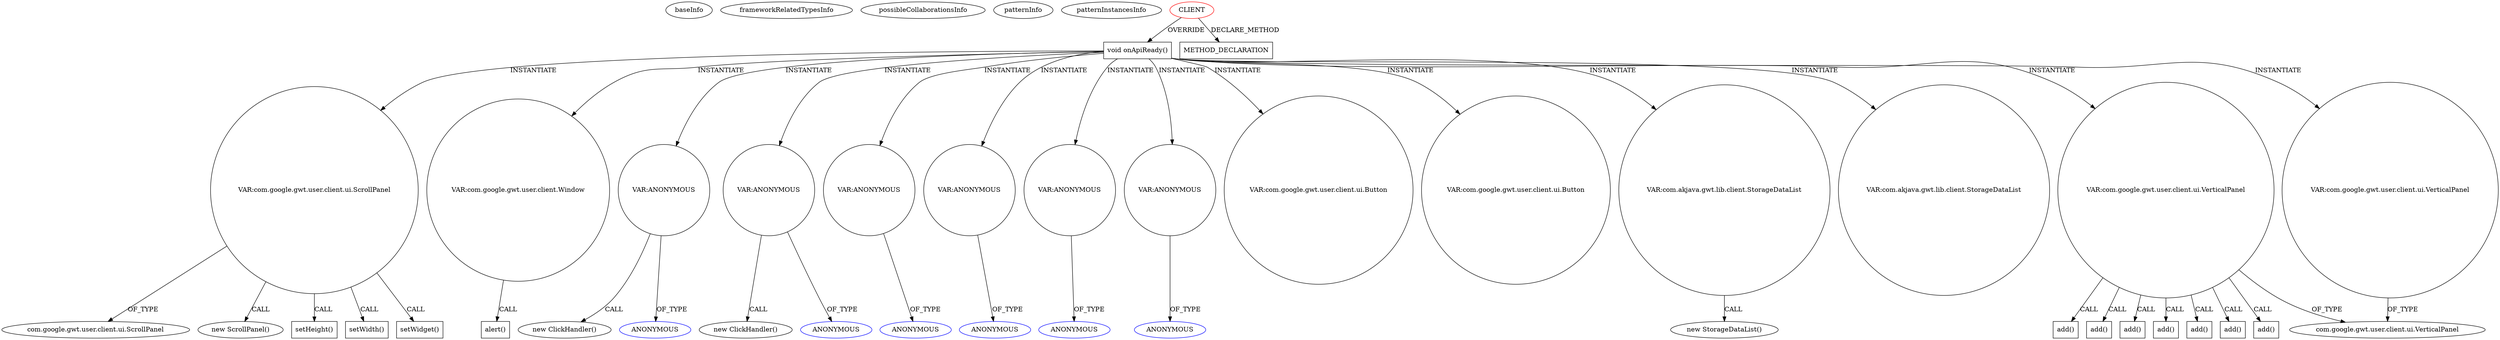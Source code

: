 digraph {
baseInfo[graphId=1623,category="pattern",isAnonymous=false,possibleRelation=false]
frameworkRelatedTypesInfo[]
possibleCollaborationsInfo[]
patternInfo[frequency=2.0,patternRootClient=0]
patternInstancesInfo[0="akjava-GWT-Hangouts~/akjava-GWT-Hangouts/GWT-Hangouts-master/apps/sound-player/src/com/akjava/gwt/hangout/soundplayer/client/HangoutSoundPlayer.java~HangoutSoundPlayer~561",1="akjava-GWT-Hangouts~/akjava-GWT-Hangouts/GWT-Hangouts-master/apps/easyoverlay/src/com/akjava/gwt/hangout/easyoverlay/client/EasyOverlay.java~EasyOverlay~492"]
257[label="new ScrollPanel()",vertexType="CONSTRUCTOR_CALL",isFrameworkType=false]
258[label="VAR:com.google.gwt.user.client.ui.ScrollPanel",vertexType="VARIABLE_EXPRESION",isFrameworkType=false,shape=circle]
261[label="setHeight()",vertexType="INSIDE_CALL",isFrameworkType=false,shape=box]
263[label="setWidth()",vertexType="INSIDE_CALL",isFrameworkType=false,shape=box]
273[label="setWidget()",vertexType="INSIDE_CALL",isFrameworkType=false,shape=box]
55[label="com.google.gwt.user.client.ui.ScrollPanel",vertexType="FRAMEWORK_CLASS_TYPE",isFrameworkType=false]
10[label="void onApiReady()",vertexType="OVERRIDING_METHOD_DECLARATION",isFrameworkType=false,shape=box]
0[label="CLIENT",vertexType="ROOT_CLIENT_CLASS_DECLARATION",isFrameworkType=false,color=red]
206[label="VAR:com.google.gwt.user.client.Window",vertexType="VARIABLE_EXPRESION",isFrameworkType=false,shape=circle]
201[label="VAR:ANONYMOUS",vertexType="VARIABLE_EXPRESION",isFrameworkType=false,shape=circle]
200[label="new ClickHandler()",vertexType="CONSTRUCTOR_CALL",isFrameworkType=false]
246[label="VAR:ANONYMOUS",vertexType="VARIABLE_EXPRESION",isFrameworkType=false,shape=circle]
245[label="new ClickHandler()",vertexType="CONSTRUCTOR_CALL",isFrameworkType=false]
38[label="VAR:ANONYMOUS",vertexType="VARIABLE_EXPRESION",isFrameworkType=false,shape=circle]
105[label="VAR:ANONYMOUS",vertexType="VARIABLE_EXPRESION",isFrameworkType=false,shape=circle]
121[label="VAR:ANONYMOUS",vertexType="VARIABLE_EXPRESION",isFrameworkType=false,shape=circle]
316[label="VAR:ANONYMOUS",vertexType="VARIABLE_EXPRESION",isFrameworkType=false,shape=circle]
239[label="VAR:com.google.gwt.user.client.ui.Button",vertexType="VARIABLE_EXPRESION",isFrameworkType=false,shape=circle]
194[label="VAR:com.google.gwt.user.client.ui.Button",vertexType="VARIABLE_EXPRESION",isFrameworkType=false,shape=circle]
207[label="alert()",vertexType="INSIDE_CALL",isFrameworkType=false,shape=box]
351[label="METHOD_DECLARATION",vertexType="CLIENT_METHOD_DECLARATION",isFrameworkType=false,shape=box]
106[label="ANONYMOUS",vertexType="REFERENCE_ANONYMOUS_DECLARATION",isFrameworkType=false,color=blue]
39[label="ANONYMOUS",vertexType="REFERENCE_ANONYMOUS_DECLARATION",isFrameworkType=false,color=blue]
317[label="ANONYMOUS",vertexType="REFERENCE_ANONYMOUS_DECLARATION",isFrameworkType=false,color=blue]
202[label="ANONYMOUS",vertexType="REFERENCE_ANONYMOUS_DECLARATION",isFrameworkType=false,color=blue]
122[label="ANONYMOUS",vertexType="REFERENCE_ANONYMOUS_DECLARATION",isFrameworkType=false,color=blue]
247[label="ANONYMOUS",vertexType="REFERENCE_ANONYMOUS_DECLARATION",isFrameworkType=false,color=blue]
12[label="VAR:com.akjava.gwt.lib.client.StorageDataList",vertexType="VARIABLE_EXPRESION",isFrameworkType=false,shape=circle]
11[label="new StorageDataList()",vertexType="CONSTRUCTOR_CALL",isFrameworkType=false]
219[label="VAR:com.akjava.gwt.lib.client.StorageDataList",vertexType="VARIABLE_EXPRESION",isFrameworkType=false,shape=circle]
73[label="VAR:com.google.gwt.user.client.ui.VerticalPanel",vertexType="VARIABLE_EXPRESION",isFrameworkType=false,shape=circle]
3[label="com.google.gwt.user.client.ui.VerticalPanel",vertexType="FRAMEWORK_CLASS_TYPE",isFrameworkType=false]
170[label="add()",vertexType="INSIDE_CALL",isFrameworkType=false,shape=box]
192[label="add()",vertexType="INSIDE_CALL",isFrameworkType=false,shape=box]
98[label="add()",vertexType="INSIDE_CALL",isFrameworkType=false,shape=box]
141[label="add()",vertexType="INSIDE_CALL",isFrameworkType=false,shape=box]
151[label="add()",vertexType="INSIDE_CALL",isFrameworkType=false,shape=box]
265[label="add()",vertexType="INSIDE_CALL",isFrameworkType=false,shape=box]
83[label="add()",vertexType="INSIDE_CALL",isFrameworkType=false,shape=box]
63[label="VAR:com.google.gwt.user.client.ui.VerticalPanel",vertexType="VARIABLE_EXPRESION",isFrameworkType=false,shape=circle]
38->39[label="OF_TYPE"]
105->106[label="OF_TYPE"]
0->351[label="DECLARE_METHOD"]
10->258[label="INSTANTIATE"]
73->265[label="CALL"]
10->12[label="INSTANTIATE"]
121->122[label="OF_TYPE"]
10->63[label="INSTANTIATE"]
10->246[label="INSTANTIATE"]
10->73[label="INSTANTIATE"]
246->247[label="OF_TYPE"]
201->200[label="CALL"]
73->98[label="CALL"]
63->3[label="OF_TYPE"]
10->38[label="INSTANTIATE"]
206->207[label="CALL"]
258->261[label="CALL"]
10->121[label="INSTANTIATE"]
10->194[label="INSTANTIATE"]
10->316[label="INSTANTIATE"]
316->317[label="OF_TYPE"]
73->192[label="CALL"]
10->105[label="INSTANTIATE"]
201->202[label="OF_TYPE"]
73->83[label="CALL"]
73->141[label="CALL"]
10->239[label="INSTANTIATE"]
10->201[label="INSTANTIATE"]
73->151[label="CALL"]
258->257[label="CALL"]
12->11[label="CALL"]
258->263[label="CALL"]
73->170[label="CALL"]
258->55[label="OF_TYPE"]
10->206[label="INSTANTIATE"]
0->10[label="OVERRIDE"]
10->219[label="INSTANTIATE"]
246->245[label="CALL"]
258->273[label="CALL"]
73->3[label="OF_TYPE"]
}
